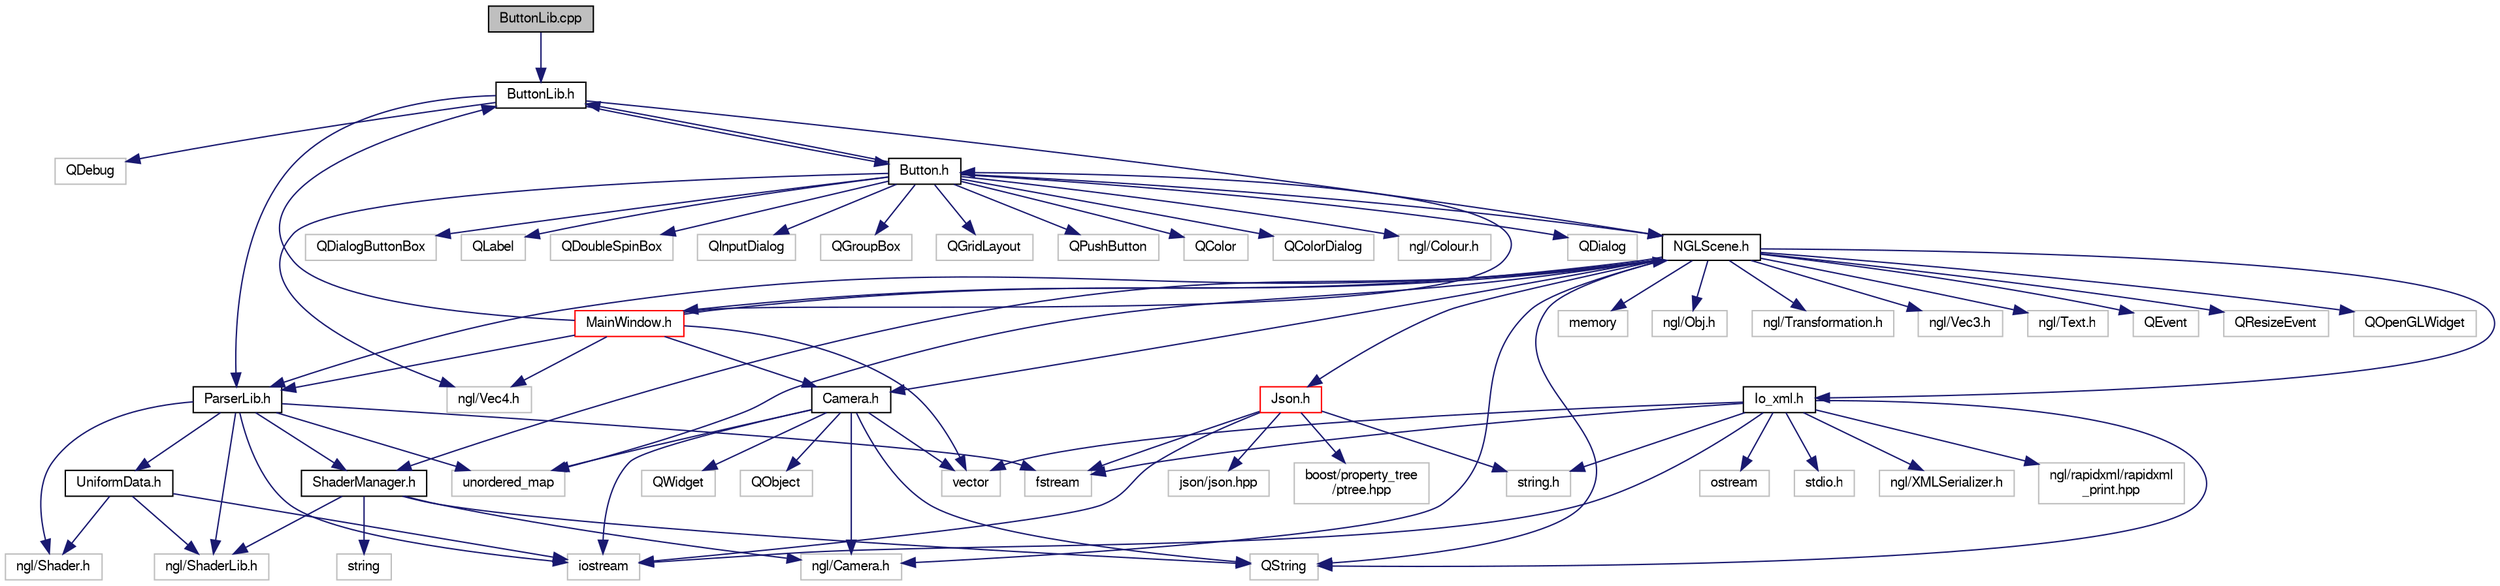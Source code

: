 digraph "ButtonLib.cpp"
{
  edge [fontname="FreeSans",fontsize="10",labelfontname="FreeSans",labelfontsize="10"];
  node [fontname="FreeSans",fontsize="10",shape=record];
  Node1 [label="ButtonLib.cpp",height=0.2,width=0.4,color="black", fillcolor="grey75", style="filled" fontcolor="black"];
  Node1 -> Node2 [color="midnightblue",fontsize="10",style="solid",fontname="FreeSans"];
  Node2 [label="ButtonLib.h",height=0.2,width=0.4,color="black", fillcolor="white", style="filled",URL="$_button_lib_8h.html",tooltip="this class creates a button library to store buttons and set uniform values "];
  Node2 -> Node3 [color="midnightblue",fontsize="10",style="solid",fontname="FreeSans"];
  Node3 [label="QDebug",height=0.2,width=0.4,color="grey75", fillcolor="white", style="filled"];
  Node2 -> Node4 [color="midnightblue",fontsize="10",style="solid",fontname="FreeSans"];
  Node4 [label="ParserLib.h",height=0.2,width=0.4,color="black", fillcolor="white", style="filled",URL="$_parser_lib_8h.html",tooltip="the parsing library, used to manage all the uniform data. "];
  Node4 -> Node5 [color="midnightblue",fontsize="10",style="solid",fontname="FreeSans"];
  Node5 [label="unordered_map",height=0.2,width=0.4,color="grey75", fillcolor="white", style="filled"];
  Node4 -> Node6 [color="midnightblue",fontsize="10",style="solid",fontname="FreeSans"];
  Node6 [label="iostream",height=0.2,width=0.4,color="grey75", fillcolor="white", style="filled"];
  Node4 -> Node7 [color="midnightblue",fontsize="10",style="solid",fontname="FreeSans"];
  Node7 [label="fstream",height=0.2,width=0.4,color="grey75", fillcolor="white", style="filled"];
  Node4 -> Node8 [color="midnightblue",fontsize="10",style="solid",fontname="FreeSans"];
  Node8 [label="ngl/ShaderLib.h",height=0.2,width=0.4,color="grey75", fillcolor="white", style="filled"];
  Node4 -> Node9 [color="midnightblue",fontsize="10",style="solid",fontname="FreeSans"];
  Node9 [label="ngl/Shader.h",height=0.2,width=0.4,color="grey75", fillcolor="white", style="filled"];
  Node4 -> Node10 [color="midnightblue",fontsize="10",style="solid",fontname="FreeSans"];
  Node10 [label="UniformData.h",height=0.2,width=0.4,color="black", fillcolor="white", style="filled",URL="$_uniform_data_8h.html",tooltip="the UniformData stores individual uniform data per data type. "];
  Node10 -> Node6 [color="midnightblue",fontsize="10",style="solid",fontname="FreeSans"];
  Node10 -> Node8 [color="midnightblue",fontsize="10",style="solid",fontname="FreeSans"];
  Node10 -> Node9 [color="midnightblue",fontsize="10",style="solid",fontname="FreeSans"];
  Node4 -> Node11 [color="midnightblue",fontsize="10",style="solid",fontname="FreeSans"];
  Node11 [label="ShaderManager.h",height=0.2,width=0.4,color="black", fillcolor="white", style="filled",URL="$_shader_manager_8h.html",tooltip="Class for managing and updating data for GLSL shaders in the IDE. "];
  Node11 -> Node12 [color="midnightblue",fontsize="10",style="solid",fontname="FreeSans"];
  Node12 [label="string",height=0.2,width=0.4,color="grey75", fillcolor="white", style="filled"];
  Node11 -> Node8 [color="midnightblue",fontsize="10",style="solid",fontname="FreeSans"];
  Node11 -> Node13 [color="midnightblue",fontsize="10",style="solid",fontname="FreeSans"];
  Node13 [label="QString",height=0.2,width=0.4,color="grey75", fillcolor="white", style="filled"];
  Node11 -> Node14 [color="midnightblue",fontsize="10",style="solid",fontname="FreeSans"];
  Node14 [label="ngl/Camera.h",height=0.2,width=0.4,color="grey75", fillcolor="white", style="filled"];
  Node2 -> Node15 [color="midnightblue",fontsize="10",style="solid",fontname="FreeSans"];
  Node15 [label="Button.h",height=0.2,width=0.4,color="black", fillcolor="white", style="filled",URL="$_button_8h.html",tooltip="this class creates a button with a pop up widget that can create modifiable attributes ..."];
  Node15 -> Node16 [color="midnightblue",fontsize="10",style="solid",fontname="FreeSans"];
  Node16 [label="QDialog",height=0.2,width=0.4,color="grey75", fillcolor="white", style="filled"];
  Node15 -> Node17 [color="midnightblue",fontsize="10",style="solid",fontname="FreeSans"];
  Node17 [label="QDialogButtonBox",height=0.2,width=0.4,color="grey75", fillcolor="white", style="filled"];
  Node15 -> Node18 [color="midnightblue",fontsize="10",style="solid",fontname="FreeSans"];
  Node18 [label="QLabel",height=0.2,width=0.4,color="grey75", fillcolor="white", style="filled"];
  Node15 -> Node19 [color="midnightblue",fontsize="10",style="solid",fontname="FreeSans"];
  Node19 [label="QDoubleSpinBox",height=0.2,width=0.4,color="grey75", fillcolor="white", style="filled"];
  Node15 -> Node20 [color="midnightblue",fontsize="10",style="solid",fontname="FreeSans"];
  Node20 [label="QInputDialog",height=0.2,width=0.4,color="grey75", fillcolor="white", style="filled"];
  Node15 -> Node21 [color="midnightblue",fontsize="10",style="solid",fontname="FreeSans"];
  Node21 [label="QGroupBox",height=0.2,width=0.4,color="grey75", fillcolor="white", style="filled"];
  Node15 -> Node22 [color="midnightblue",fontsize="10",style="solid",fontname="FreeSans"];
  Node22 [label="QGridLayout",height=0.2,width=0.4,color="grey75", fillcolor="white", style="filled"];
  Node15 -> Node23 [color="midnightblue",fontsize="10",style="solid",fontname="FreeSans"];
  Node23 [label="QPushButton",height=0.2,width=0.4,color="grey75", fillcolor="white", style="filled"];
  Node15 -> Node24 [color="midnightblue",fontsize="10",style="solid",fontname="FreeSans"];
  Node24 [label="QColor",height=0.2,width=0.4,color="grey75", fillcolor="white", style="filled"];
  Node15 -> Node25 [color="midnightblue",fontsize="10",style="solid",fontname="FreeSans"];
  Node25 [label="QColorDialog",height=0.2,width=0.4,color="grey75", fillcolor="white", style="filled"];
  Node15 -> Node26 [color="midnightblue",fontsize="10",style="solid",fontname="FreeSans"];
  Node26 [label="ngl/Vec4.h",height=0.2,width=0.4,color="grey75", fillcolor="white", style="filled"];
  Node15 -> Node27 [color="midnightblue",fontsize="10",style="solid",fontname="FreeSans"];
  Node27 [label="ngl/Colour.h",height=0.2,width=0.4,color="grey75", fillcolor="white", style="filled"];
  Node15 -> Node2 [color="midnightblue",fontsize="10",style="solid",fontname="FreeSans"];
  Node15 -> Node28 [color="midnightblue",fontsize="10",style="solid",fontname="FreeSans"];
  Node28 [label="NGLScene.h",height=0.2,width=0.4,color="black", fillcolor="white", style="filled",URL="$_n_g_l_scene_8h.html",tooltip="a modified Qt GL widget class for "];
  Node28 -> Node29 [color="midnightblue",fontsize="10",style="solid",fontname="FreeSans"];
  Node29 [label="memory",height=0.2,width=0.4,color="grey75", fillcolor="white", style="filled"];
  Node28 -> Node5 [color="midnightblue",fontsize="10",style="solid",fontname="FreeSans"];
  Node28 -> Node14 [color="midnightblue",fontsize="10",style="solid",fontname="FreeSans"];
  Node28 -> Node30 [color="midnightblue",fontsize="10",style="solid",fontname="FreeSans"];
  Node30 [label="ngl/Obj.h",height=0.2,width=0.4,color="grey75", fillcolor="white", style="filled"];
  Node28 -> Node31 [color="midnightblue",fontsize="10",style="solid",fontname="FreeSans"];
  Node31 [label="ngl/Transformation.h",height=0.2,width=0.4,color="grey75", fillcolor="white", style="filled"];
  Node28 -> Node32 [color="midnightblue",fontsize="10",style="solid",fontname="FreeSans"];
  Node32 [label="ngl/Vec3.h",height=0.2,width=0.4,color="grey75", fillcolor="white", style="filled"];
  Node28 -> Node33 [color="midnightblue",fontsize="10",style="solid",fontname="FreeSans"];
  Node33 [label="ngl/Text.h",height=0.2,width=0.4,color="grey75", fillcolor="white", style="filled"];
  Node28 -> Node34 [color="midnightblue",fontsize="10",style="solid",fontname="FreeSans"];
  Node34 [label="QEvent",height=0.2,width=0.4,color="grey75", fillcolor="white", style="filled"];
  Node28 -> Node35 [color="midnightblue",fontsize="10",style="solid",fontname="FreeSans"];
  Node35 [label="QResizeEvent",height=0.2,width=0.4,color="grey75", fillcolor="white", style="filled"];
  Node28 -> Node36 [color="midnightblue",fontsize="10",style="solid",fontname="FreeSans"];
  Node36 [label="QOpenGLWidget",height=0.2,width=0.4,color="grey75", fillcolor="white", style="filled"];
  Node28 -> Node13 [color="midnightblue",fontsize="10",style="solid",fontname="FreeSans"];
  Node28 -> Node37 [color="midnightblue",fontsize="10",style="solid",fontname="FreeSans"];
  Node37 [label="Camera.h",height=0.2,width=0.4,color="black", fillcolor="white", style="filled",URL="$_camera_8h.html",tooltip="Creates the camera used for NGLScene. "];
  Node37 -> Node6 [color="midnightblue",fontsize="10",style="solid",fontname="FreeSans"];
  Node37 -> Node13 [color="midnightblue",fontsize="10",style="solid",fontname="FreeSans"];
  Node37 -> Node38 [color="midnightblue",fontsize="10",style="solid",fontname="FreeSans"];
  Node38 [label="QWidget",height=0.2,width=0.4,color="grey75", fillcolor="white", style="filled"];
  Node37 -> Node39 [color="midnightblue",fontsize="10",style="solid",fontname="FreeSans"];
  Node39 [label="QObject",height=0.2,width=0.4,color="grey75", fillcolor="white", style="filled"];
  Node37 -> Node5 [color="midnightblue",fontsize="10",style="solid",fontname="FreeSans"];
  Node37 -> Node14 [color="midnightblue",fontsize="10",style="solid",fontname="FreeSans"];
  Node37 -> Node40 [color="midnightblue",fontsize="10",style="solid",fontname="FreeSans"];
  Node40 [label="vector",height=0.2,width=0.4,color="grey75", fillcolor="white", style="filled"];
  Node28 -> Node41 [color="midnightblue",fontsize="10",style="solid",fontname="FreeSans"];
  Node41 [label="Io_xml.h",height=0.2,width=0.4,color="black", fillcolor="white", style="filled",URL="$_io__xml_8h.html",tooltip="Creates xml files to store project data by the user. The data can then be read for futher use..."];
  Node41 -> Node6 [color="midnightblue",fontsize="10",style="solid",fontname="FreeSans"];
  Node41 -> Node42 [color="midnightblue",fontsize="10",style="solid",fontname="FreeSans"];
  Node42 [label="ostream",height=0.2,width=0.4,color="grey75", fillcolor="white", style="filled"];
  Node41 -> Node7 [color="midnightblue",fontsize="10",style="solid",fontname="FreeSans"];
  Node41 -> Node40 [color="midnightblue",fontsize="10",style="solid",fontname="FreeSans"];
  Node41 -> Node43 [color="midnightblue",fontsize="10",style="solid",fontname="FreeSans"];
  Node43 [label="stdio.h",height=0.2,width=0.4,color="grey75", fillcolor="white", style="filled"];
  Node41 -> Node44 [color="midnightblue",fontsize="10",style="solid",fontname="FreeSans"];
  Node44 [label="string.h",height=0.2,width=0.4,color="grey75", fillcolor="white", style="filled"];
  Node41 -> Node13 [color="midnightblue",fontsize="10",style="solid",fontname="FreeSans"];
  Node41 -> Node45 [color="midnightblue",fontsize="10",style="solid",fontname="FreeSans"];
  Node45 [label="ngl/XMLSerializer.h",height=0.2,width=0.4,color="grey75", fillcolor="white", style="filled"];
  Node41 -> Node46 [color="midnightblue",fontsize="10",style="solid",fontname="FreeSans"];
  Node46 [label="ngl/rapidxml/rapidxml\l_print.hpp",height=0.2,width=0.4,color="grey75", fillcolor="white", style="filled"];
  Node28 -> Node47 [color="midnightblue",fontsize="10",style="solid",fontname="FreeSans"];
  Node47 [label="Json.h",height=0.2,width=0.4,color="red", fillcolor="white", style="filled",URL="$_json_8h.html",tooltip="Creates a json file to then load shader data to the shader manager. "];
  Node47 -> Node6 [color="midnightblue",fontsize="10",style="solid",fontname="FreeSans"];
  Node47 -> Node7 [color="midnightblue",fontsize="10",style="solid",fontname="FreeSans"];
  Node47 -> Node44 [color="midnightblue",fontsize="10",style="solid",fontname="FreeSans"];
  Node47 -> Node48 [color="midnightblue",fontsize="10",style="solid",fontname="FreeSans"];
  Node48 [label="json/json.hpp",height=0.2,width=0.4,color="grey75", fillcolor="white", style="filled"];
  Node47 -> Node49 [color="midnightblue",fontsize="10",style="solid",fontname="FreeSans"];
  Node49 [label="boost/property_tree\l/ptree.hpp",height=0.2,width=0.4,color="grey75", fillcolor="white", style="filled"];
  Node28 -> Node50 [color="midnightblue",fontsize="10",style="solid",fontname="FreeSans"];
  Node50 [label="MainWindow.h",height=0.2,width=0.4,color="red", fillcolor="white", style="filled",URL="$_main_window_8h.html",tooltip="the MainWindow, GUI for our program "];
  Node50 -> Node40 [color="midnightblue",fontsize="10",style="solid",fontname="FreeSans"];
  Node50 -> Node26 [color="midnightblue",fontsize="10",style="solid",fontname="FreeSans"];
  Node50 -> Node2 [color="midnightblue",fontsize="10",style="solid",fontname="FreeSans"];
  Node50 -> Node15 [color="midnightblue",fontsize="10",style="solid",fontname="FreeSans"];
  Node50 -> Node28 [color="midnightblue",fontsize="10",style="solid",fontname="FreeSans"];
  Node50 -> Node4 [color="midnightblue",fontsize="10",style="solid",fontname="FreeSans"];
  Node50 -> Node37 [color="midnightblue",fontsize="10",style="solid",fontname="FreeSans"];
  Node28 -> Node4 [color="midnightblue",fontsize="10",style="solid",fontname="FreeSans"];
  Node28 -> Node11 [color="midnightblue",fontsize="10",style="solid",fontname="FreeSans"];
  Node2 -> Node28 [color="midnightblue",fontsize="10",style="solid",fontname="FreeSans"];
}
